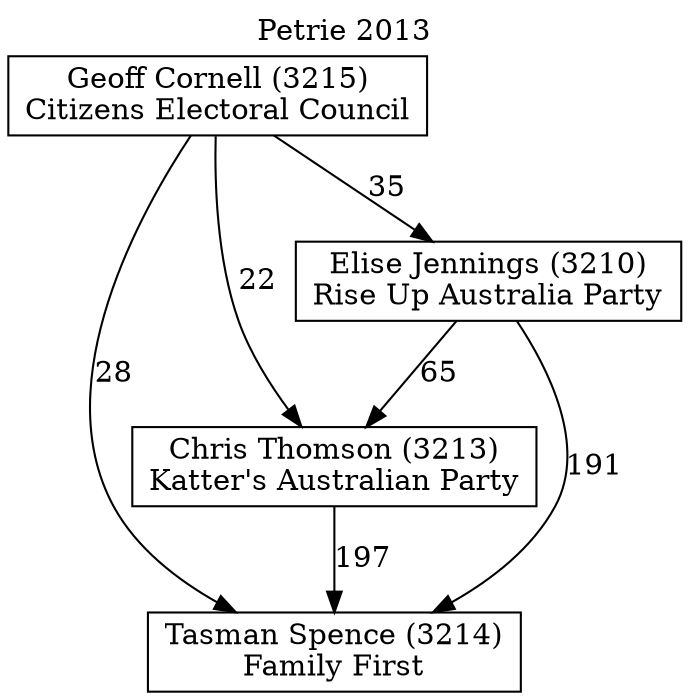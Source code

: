 // House preference flow
digraph "Tasman Spence (3214)_Petrie_2013" {
	graph [label="Petrie 2013" labelloc=t mclimit=10]
	node [shape=box]
	"Tasman Spence (3214)" [label="Tasman Spence (3214)
Family First"]
	"Chris Thomson (3213)" [label="Chris Thomson (3213)
Katter's Australian Party"]
	"Elise Jennings (3210)" [label="Elise Jennings (3210)
Rise Up Australia Party"]
	"Geoff Cornell (3215)" [label="Geoff Cornell (3215)
Citizens Electoral Council"]
	"Chris Thomson (3213)" -> "Tasman Spence (3214)" [label=197]
	"Elise Jennings (3210)" -> "Chris Thomson (3213)" [label=65]
	"Geoff Cornell (3215)" -> "Elise Jennings (3210)" [label=35]
	"Elise Jennings (3210)" -> "Tasman Spence (3214)" [label=191]
	"Geoff Cornell (3215)" -> "Tasman Spence (3214)" [label=28]
	"Geoff Cornell (3215)" -> "Chris Thomson (3213)" [label=22]
}
